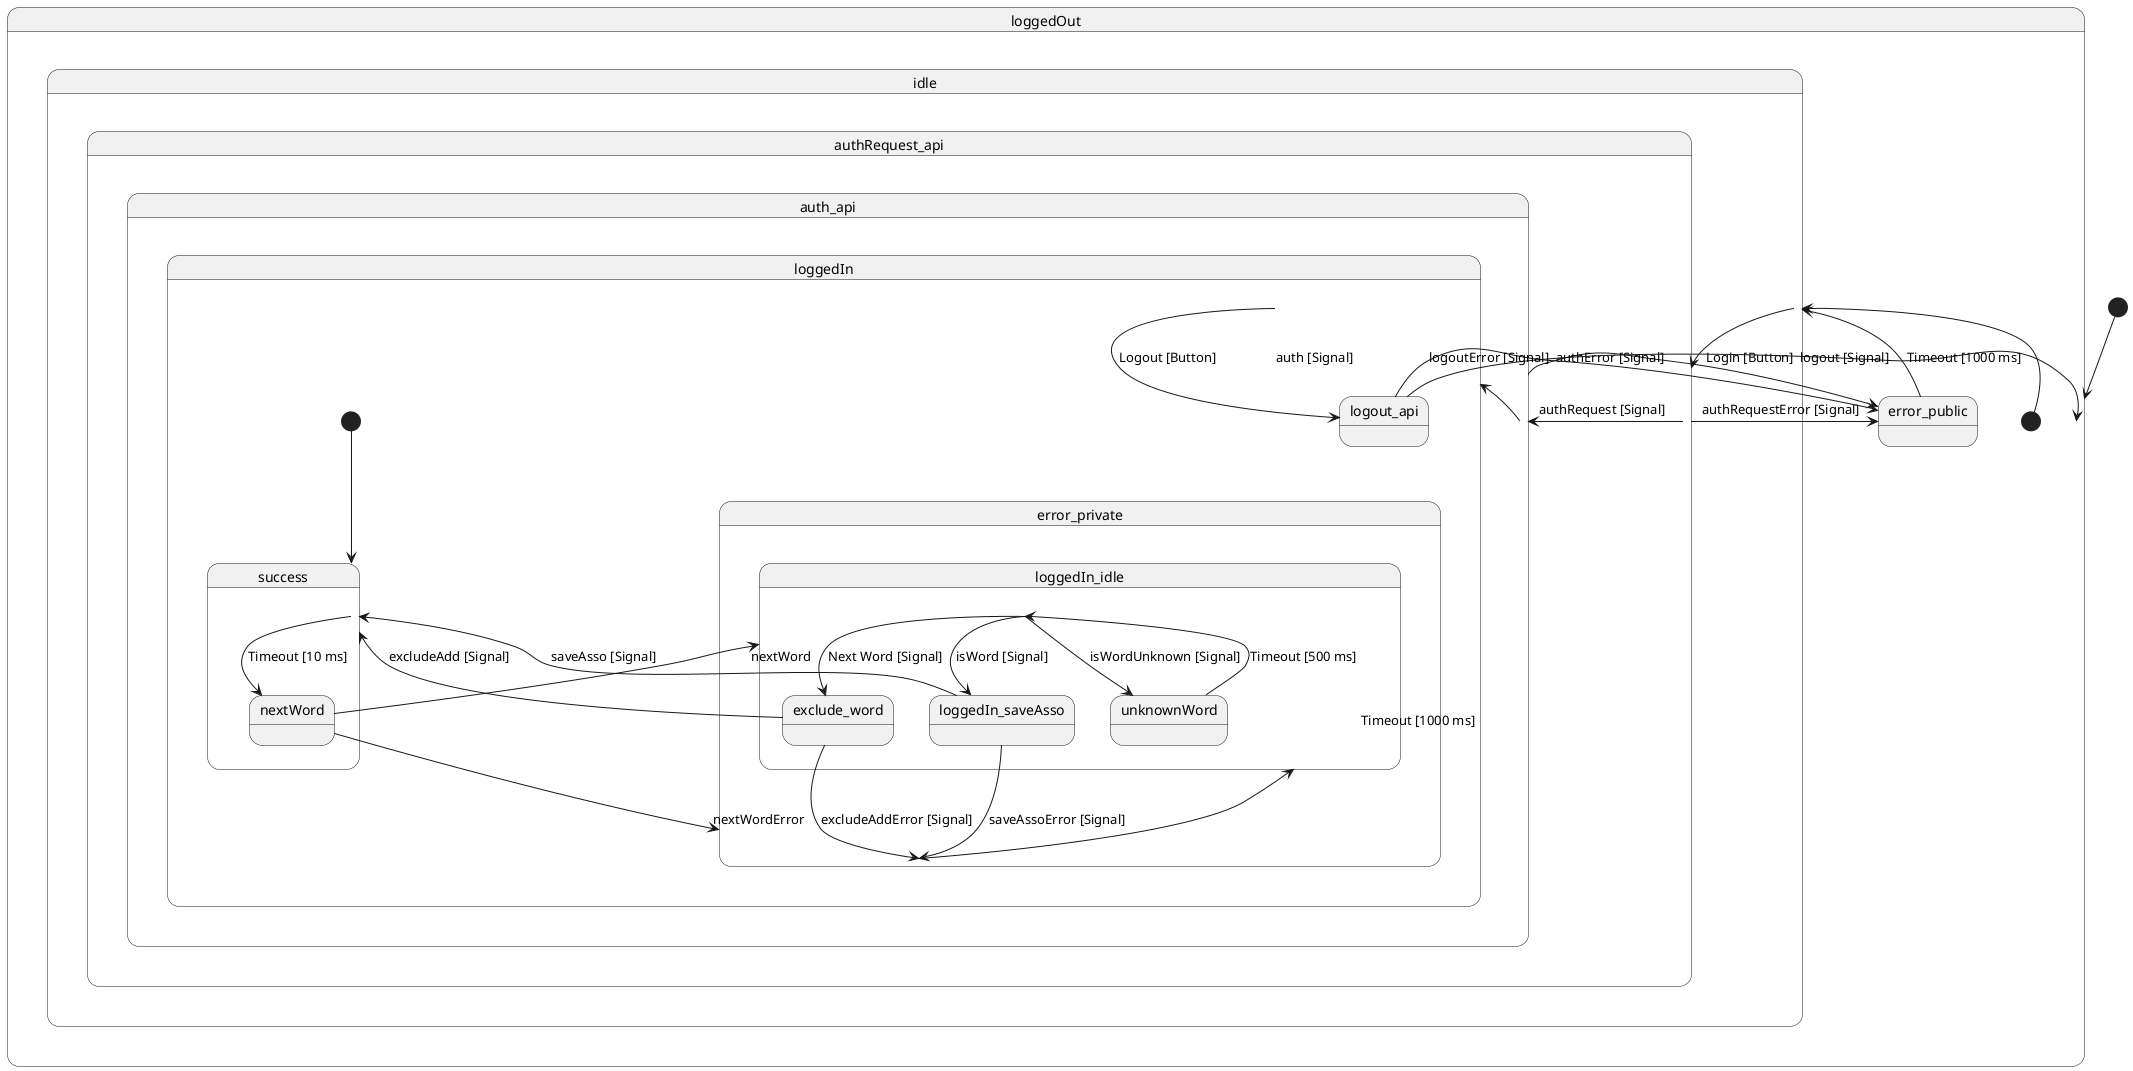 @startuml



[*] --> loggedOut

state loggedOut {
  [*] -up-> idle

  state idle {
    idle --> authRequest_api : Login [Button]
  }

  state error_public {
    error_public --> idle : Timeout [1000 ms]
  }
}


state authRequest_api {
  authRequest_api -left-> auth_api : authRequest [Signal]
  authRequest_api -left-> error_public : authRequestError [Signal]
}


state auth_api {
  auth_api -up-> loggedIn : auth [Signal]
  auth_api --> error_public : authError [Signal]
}


state loggedIn {
  [*] --> success

  loggedIn -down-> logout_api : Logout [Button]

  state success {
    success --> nextWord : Timeout [10 ms]
  }

  state error_private {
    error_private --> loggedIn_idle : Timeout [1000 ms]
  }

  state loggedIn_idle {
    loggedIn_idle --> loggedIn_saveAsso : isWord [Signal]
    loggedIn_idle --> unknownWord : isWordUnknown [Signal]
    loggedIn_idle --> exclude_word : Next Word [Signal]
  }

  state unknownWord {
    unknownWord --> loggedIn_idle : Timeout [500 ms]
  }

  state loggedIn_saveAsso {
    loggedIn_saveAsso --> success : saveAsso [Signal]
    loggedIn_saveAsso --> error_private : saveAssoError [Signal]
  }

  state nextWord {
    nextWord -right-> loggedIn_idle : nextWord
    nextWord --> error_private : nextWordError
  }

  state exclude_word {
    exclude_word --> success : excludeAdd [Signal]
    exclude_word --> error_private : excludeAddError [Signal]
  }
}


state logout_api {
  logout_api -right-> loggedOut : logout [Signal]
  logout_api -right-> error_public : logoutError [Signal]
}



@enduml